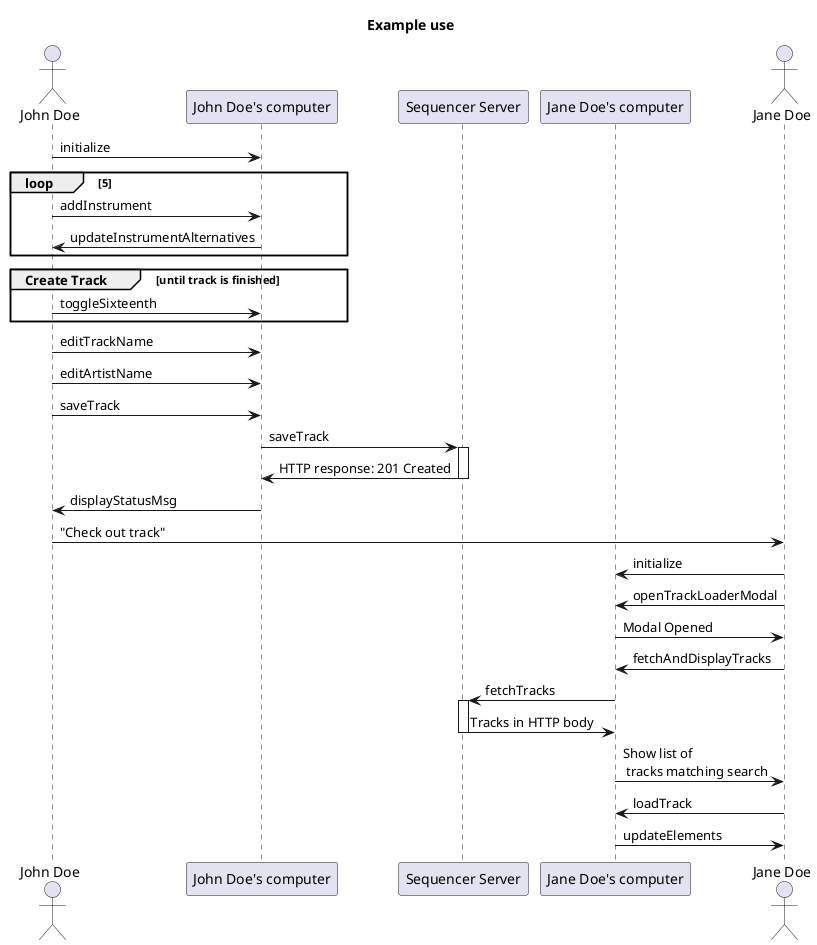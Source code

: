 @startuml ExampleUse
title Example use

actor "John Doe" as John
participant "John Doe's computer" as JohnPC
participant "Sequencer Server" as server
participant "Jane Doe's computer" as JanePC
actor "Jane Doe" as Jane

John -> JohnPC: initialize
loop 5
    John -> JohnPC: addInstrument
    JohnPC -> John:updateInstrumentAlternatives
end
group Create Track [until track is finished]
    John -> JohnPC: toggleSixteenth
end
John -> JohnPC: editTrackName
John -> JohnPC: editArtistName
John -> JohnPC: saveTrack


JohnPC -> server: saveTrack
activate server
server -> JohnPC: HTTP response: 201 Created
deactivate server
JohnPC -> John: displayStatusMsg

John -> Jane: "Check out track"
Jane -> JanePC: initialize
Jane -> JanePC: openTrackLoaderModal
JanePC -> Jane: Modal Opened
Jane -> JanePC: fetchAndDisplayTracks

JanePC -> server: fetchTracks
activate server
server -> JanePC: Tracks in HTTP body
deactivate server

JanePC -> Jane: Show list of\n tracks matching search
Jane -> JanePC: loadTrack
JanePC -> Jane: updateElements
@enduml